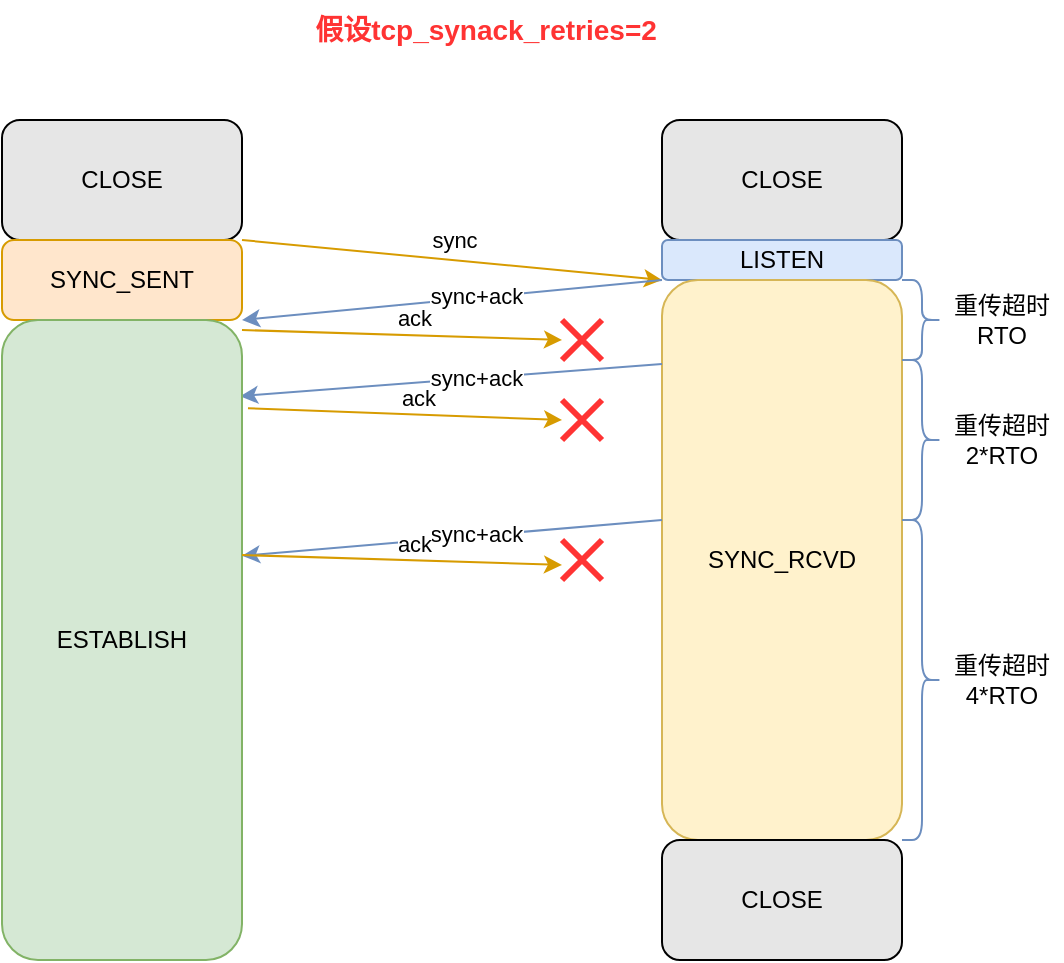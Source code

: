 <mxfile version="20.8.16" type="device"><diagram name="第 1 页" id="rM8j7UXgsIs_4yj_zaCb"><mxGraphModel dx="1418" dy="828" grid="1" gridSize="10" guides="1" tooltips="1" connect="1" arrows="1" fold="1" page="1" pageScale="1" pageWidth="827" pageHeight="1169" math="0" shadow="0"><root><mxCell id="0"/><mxCell id="1" parent="0"/><mxCell id="NiQcPkI9Ou7xpyMPSRXo-1" value="CLOSE" style="rounded=1;whiteSpace=wrap;html=1;fillColor=#E6E6E6;" parent="1" vertex="1"><mxGeometry x="150" y="100" width="120" height="60" as="geometry"/></mxCell><mxCell id="NiQcPkI9Ou7xpyMPSRXo-2" value="CLOSE" style="rounded=1;whiteSpace=wrap;html=1;fillColor=#E6E6E6;" parent="1" vertex="1"><mxGeometry x="480" y="100" width="120" height="60" as="geometry"/></mxCell><mxCell id="NiQcPkI9Ou7xpyMPSRXo-3" value="SYNC_SENT" style="rounded=1;whiteSpace=wrap;html=1;fillColor=#ffe6cc;strokeColor=#d79b00;" parent="1" vertex="1"><mxGeometry x="150" y="160" width="120" height="40" as="geometry"/></mxCell><mxCell id="NiQcPkI9Ou7xpyMPSRXo-4" value="LISTEN" style="rounded=1;whiteSpace=wrap;html=1;fillColor=#dae8fc;strokeColor=#6c8ebf;" parent="1" vertex="1"><mxGeometry x="480" y="160" width="120" height="20" as="geometry"/></mxCell><mxCell id="NiQcPkI9Ou7xpyMPSRXo-5" value="" style="endArrow=classic;html=1;rounded=0;exitX=1;exitY=0;exitDx=0;exitDy=0;fillColor=#ffe6cc;strokeColor=#d79b00;entryX=0;entryY=1;entryDx=0;entryDy=0;" parent="1" source="NiQcPkI9Ou7xpyMPSRXo-3" target="NiQcPkI9Ou7xpyMPSRXo-4" edge="1"><mxGeometry width="50" height="50" relative="1" as="geometry"><mxPoint x="390" y="450" as="sourcePoint"/><mxPoint x="470" y="180" as="targetPoint"/></mxGeometry></mxCell><mxCell id="NiQcPkI9Ou7xpyMPSRXo-7" value="sync" style="edgeLabel;html=1;align=center;verticalAlign=middle;resizable=0;points=[];" parent="NiQcPkI9Ou7xpyMPSRXo-5" vertex="1" connectable="0"><mxGeometry x="-0.199" y="-1" relative="1" as="geometry"><mxPoint x="22" y="-9" as="offset"/></mxGeometry></mxCell><mxCell id="wpmDxxjFCnM1ocCsameA-1" value="SYNC_RCVD" style="rounded=1;whiteSpace=wrap;html=1;fillColor=#fff2cc;strokeColor=#d6b656;" parent="1" vertex="1"><mxGeometry x="480" y="180" width="120" height="280" as="geometry"/></mxCell><mxCell id="wpmDxxjFCnM1ocCsameA-2" value="" style="endArrow=classic;html=1;rounded=0;fillColor=#dae8fc;strokeColor=#6c8ebf;exitX=0;exitY=0;exitDx=0;exitDy=0;entryX=1;entryY=1;entryDx=0;entryDy=0;" parent="1" source="wpmDxxjFCnM1ocCsameA-1" edge="1" target="NiQcPkI9Ou7xpyMPSRXo-3"><mxGeometry width="50" height="50" relative="1" as="geometry"><mxPoint x="410" y="330" as="sourcePoint"/><mxPoint x="290" y="200" as="targetPoint"/></mxGeometry></mxCell><mxCell id="wpmDxxjFCnM1ocCsameA-3" value="sync+ack" style="edgeLabel;html=1;align=center;verticalAlign=middle;resizable=0;points=[];" parent="wpmDxxjFCnM1ocCsameA-2" vertex="1" connectable="0"><mxGeometry x="-0.199" y="-1" relative="1" as="geometry"><mxPoint x="-9" y="1" as="offset"/></mxGeometry></mxCell><mxCell id="wpmDxxjFCnM1ocCsameA-14" value="" style="endArrow=classic;html=1;rounded=0;exitX=1;exitY=0;exitDx=0;exitDy=0;fillColor=#ffe6cc;strokeColor=#d79b00;" parent="1" edge="1"><mxGeometry width="50" height="50" relative="1" as="geometry"><mxPoint x="270" y="205" as="sourcePoint"/><mxPoint x="430" y="210" as="targetPoint"/></mxGeometry></mxCell><mxCell id="wpmDxxjFCnM1ocCsameA-15" value="ack" style="edgeLabel;html=1;align=center;verticalAlign=middle;resizable=0;points=[];" parent="wpmDxxjFCnM1ocCsameA-14" vertex="1" connectable="0"><mxGeometry x="-0.199" y="-1" relative="1" as="geometry"><mxPoint x="22" y="-9" as="offset"/></mxGeometry></mxCell><mxCell id="wpmDxxjFCnM1ocCsameA-16" value="" style="shape=curlyBracket;whiteSpace=wrap;html=1;rounded=1;flipH=1;labelPosition=right;verticalLabelPosition=middle;align=left;verticalAlign=middle;strokeColor=#6c8ebf;fillColor=#dae8fc;" parent="1" vertex="1"><mxGeometry x="600" y="180" width="20" height="40" as="geometry"/></mxCell><mxCell id="wpmDxxjFCnM1ocCsameA-17" value="重传超时&lt;br&gt;RTO" style="text;html=1;strokeColor=none;fillColor=none;align=center;verticalAlign=middle;whiteSpace=wrap;rounded=0;" parent="1" vertex="1"><mxGeometry x="620" y="185" width="60" height="30" as="geometry"/></mxCell><mxCell id="wpmDxxjFCnM1ocCsameA-21" value="" style="shape=curlyBracket;whiteSpace=wrap;html=1;rounded=1;flipH=1;labelPosition=right;verticalLabelPosition=middle;align=left;verticalAlign=middle;strokeColor=#6c8ebf;fillColor=#dae8fc;" parent="1" vertex="1"><mxGeometry x="600" y="220" width="20" height="80" as="geometry"/></mxCell><mxCell id="wpmDxxjFCnM1ocCsameA-22" value="重传超时&lt;br&gt;2*RTO" style="text;html=1;strokeColor=none;fillColor=none;align=center;verticalAlign=middle;whiteSpace=wrap;rounded=0;" parent="1" vertex="1"><mxGeometry x="620" y="245" width="60" height="30" as="geometry"/></mxCell><mxCell id="wpmDxxjFCnM1ocCsameA-27" value="" style="endArrow=classic;html=1;rounded=0;fillColor=#dae8fc;strokeColor=#6c8ebf;exitX=0;exitY=0.15;exitDx=0;exitDy=0;entryX=0.992;entryY=0.119;entryDx=0;entryDy=0;entryPerimeter=0;exitPerimeter=0;" parent="1" edge="1" target="E1vq7ot2GzJgZWz-cIOc-1" source="wpmDxxjFCnM1ocCsameA-1"><mxGeometry width="50" height="50" relative="1" as="geometry"><mxPoint x="474" y="220" as="sourcePoint"/><mxPoint x="304" y="230" as="targetPoint"/></mxGeometry></mxCell><mxCell id="wpmDxxjFCnM1ocCsameA-28" value="sync+ack" style="edgeLabel;html=1;align=center;verticalAlign=middle;resizable=0;points=[];" parent="wpmDxxjFCnM1ocCsameA-27" vertex="1" connectable="0"><mxGeometry x="-0.199" y="-1" relative="1" as="geometry"><mxPoint x="-9" y="1" as="offset"/></mxGeometry></mxCell><mxCell id="wpmDxxjFCnM1ocCsameA-30" value="" style="shape=curlyBracket;whiteSpace=wrap;html=1;rounded=1;flipH=1;labelPosition=right;verticalLabelPosition=middle;align=left;verticalAlign=middle;strokeColor=#6c8ebf;fillColor=#dae8fc;" parent="1" vertex="1"><mxGeometry x="600" y="300" width="20" height="160" as="geometry"/></mxCell><mxCell id="wpmDxxjFCnM1ocCsameA-31" value="重传超时&lt;br&gt;4*RTO" style="text;html=1;strokeColor=none;fillColor=none;align=center;verticalAlign=middle;whiteSpace=wrap;rounded=0;" parent="1" vertex="1"><mxGeometry x="620" y="365" width="60" height="30" as="geometry"/></mxCell><mxCell id="wpmDxxjFCnM1ocCsameA-32" value="CLOSE" style="rounded=1;whiteSpace=wrap;html=1;fillColor=#E6E6E6;" parent="1" vertex="1"><mxGeometry x="480" y="460" width="120" height="60" as="geometry"/></mxCell><mxCell id="wpmDxxjFCnM1ocCsameA-33" value="&lt;font style=&quot;font-size: 14px;&quot; color=&quot;#ff3333&quot;&gt;&lt;b&gt;假设tcp_synack_retries=2&lt;/b&gt;&lt;/font&gt;" style="text;html=1;strokeColor=none;fillColor=none;align=center;verticalAlign=middle;whiteSpace=wrap;rounded=0;" parent="1" vertex="1"><mxGeometry x="304" y="40" width="176" height="30" as="geometry"/></mxCell><mxCell id="E1vq7ot2GzJgZWz-cIOc-1" value="ESTABLISH" style="rounded=1;whiteSpace=wrap;html=1;fillColor=#d5e8d4;strokeColor=#82b366;" vertex="1" parent="1"><mxGeometry x="150" y="200" width="120" height="320" as="geometry"/></mxCell><mxCell id="E1vq7ot2GzJgZWz-cIOc-3" value="" style="shape=umlDestroy;whiteSpace=wrap;html=1;strokeWidth=3;strokeColor=#FF3333;" vertex="1" parent="1"><mxGeometry x="430" y="200" width="20" height="20" as="geometry"/></mxCell><mxCell id="E1vq7ot2GzJgZWz-cIOc-4" value="" style="endArrow=classic;html=1;rounded=0;exitX=1.025;exitY=0.138;exitDx=0;exitDy=0;fillColor=#ffe6cc;strokeColor=#d79b00;exitPerimeter=0;" edge="1" parent="1" source="E1vq7ot2GzJgZWz-cIOc-1"><mxGeometry width="50" height="50" relative="1" as="geometry"><mxPoint x="270" y="245" as="sourcePoint"/><mxPoint x="430" y="250" as="targetPoint"/></mxGeometry></mxCell><mxCell id="E1vq7ot2GzJgZWz-cIOc-5" value="ack" style="edgeLabel;html=1;align=center;verticalAlign=middle;resizable=0;points=[];" vertex="1" connectable="0" parent="E1vq7ot2GzJgZWz-cIOc-4"><mxGeometry x="-0.199" y="-1" relative="1" as="geometry"><mxPoint x="22" y="-9" as="offset"/></mxGeometry></mxCell><mxCell id="E1vq7ot2GzJgZWz-cIOc-6" value="" style="shape=umlDestroy;whiteSpace=wrap;html=1;strokeWidth=3;strokeColor=#FF3333;" vertex="1" parent="1"><mxGeometry x="430" y="240" width="20" height="20" as="geometry"/></mxCell><mxCell id="E1vq7ot2GzJgZWz-cIOc-8" value="" style="endArrow=classic;html=1;rounded=0;fillColor=#dae8fc;strokeColor=#6c8ebf;exitX=0;exitY=0.15;exitDx=0;exitDy=0;entryX=1;entryY=0.133;entryDx=0;entryDy=0;entryPerimeter=0;exitPerimeter=0;" edge="1" parent="1"><mxGeometry width="50" height="50" relative="1" as="geometry"><mxPoint x="480" y="300" as="sourcePoint"/><mxPoint x="270" y="317.9" as="targetPoint"/></mxGeometry></mxCell><mxCell id="E1vq7ot2GzJgZWz-cIOc-9" value="sync+ack" style="edgeLabel;html=1;align=center;verticalAlign=middle;resizable=0;points=[];" vertex="1" connectable="0" parent="E1vq7ot2GzJgZWz-cIOc-8"><mxGeometry x="-0.199" y="-1" relative="1" as="geometry"><mxPoint x="-9" y="1" as="offset"/></mxGeometry></mxCell><mxCell id="E1vq7ot2GzJgZWz-cIOc-10" value="" style="endArrow=classic;html=1;rounded=0;exitX=1;exitY=0;exitDx=0;exitDy=0;fillColor=#ffe6cc;strokeColor=#d79b00;" edge="1" parent="1"><mxGeometry width="50" height="50" relative="1" as="geometry"><mxPoint x="270" y="317.5" as="sourcePoint"/><mxPoint x="430" y="322.5" as="targetPoint"/></mxGeometry></mxCell><mxCell id="E1vq7ot2GzJgZWz-cIOc-11" value="ack" style="edgeLabel;html=1;align=center;verticalAlign=middle;resizable=0;points=[];" vertex="1" connectable="0" parent="E1vq7ot2GzJgZWz-cIOc-10"><mxGeometry x="-0.199" y="-1" relative="1" as="geometry"><mxPoint x="22" y="-9" as="offset"/></mxGeometry></mxCell><mxCell id="E1vq7ot2GzJgZWz-cIOc-12" value="" style="shape=umlDestroy;whiteSpace=wrap;html=1;strokeWidth=3;strokeColor=#FF3333;" vertex="1" parent="1"><mxGeometry x="430" y="310" width="20" height="20" as="geometry"/></mxCell></root></mxGraphModel></diagram></mxfile>